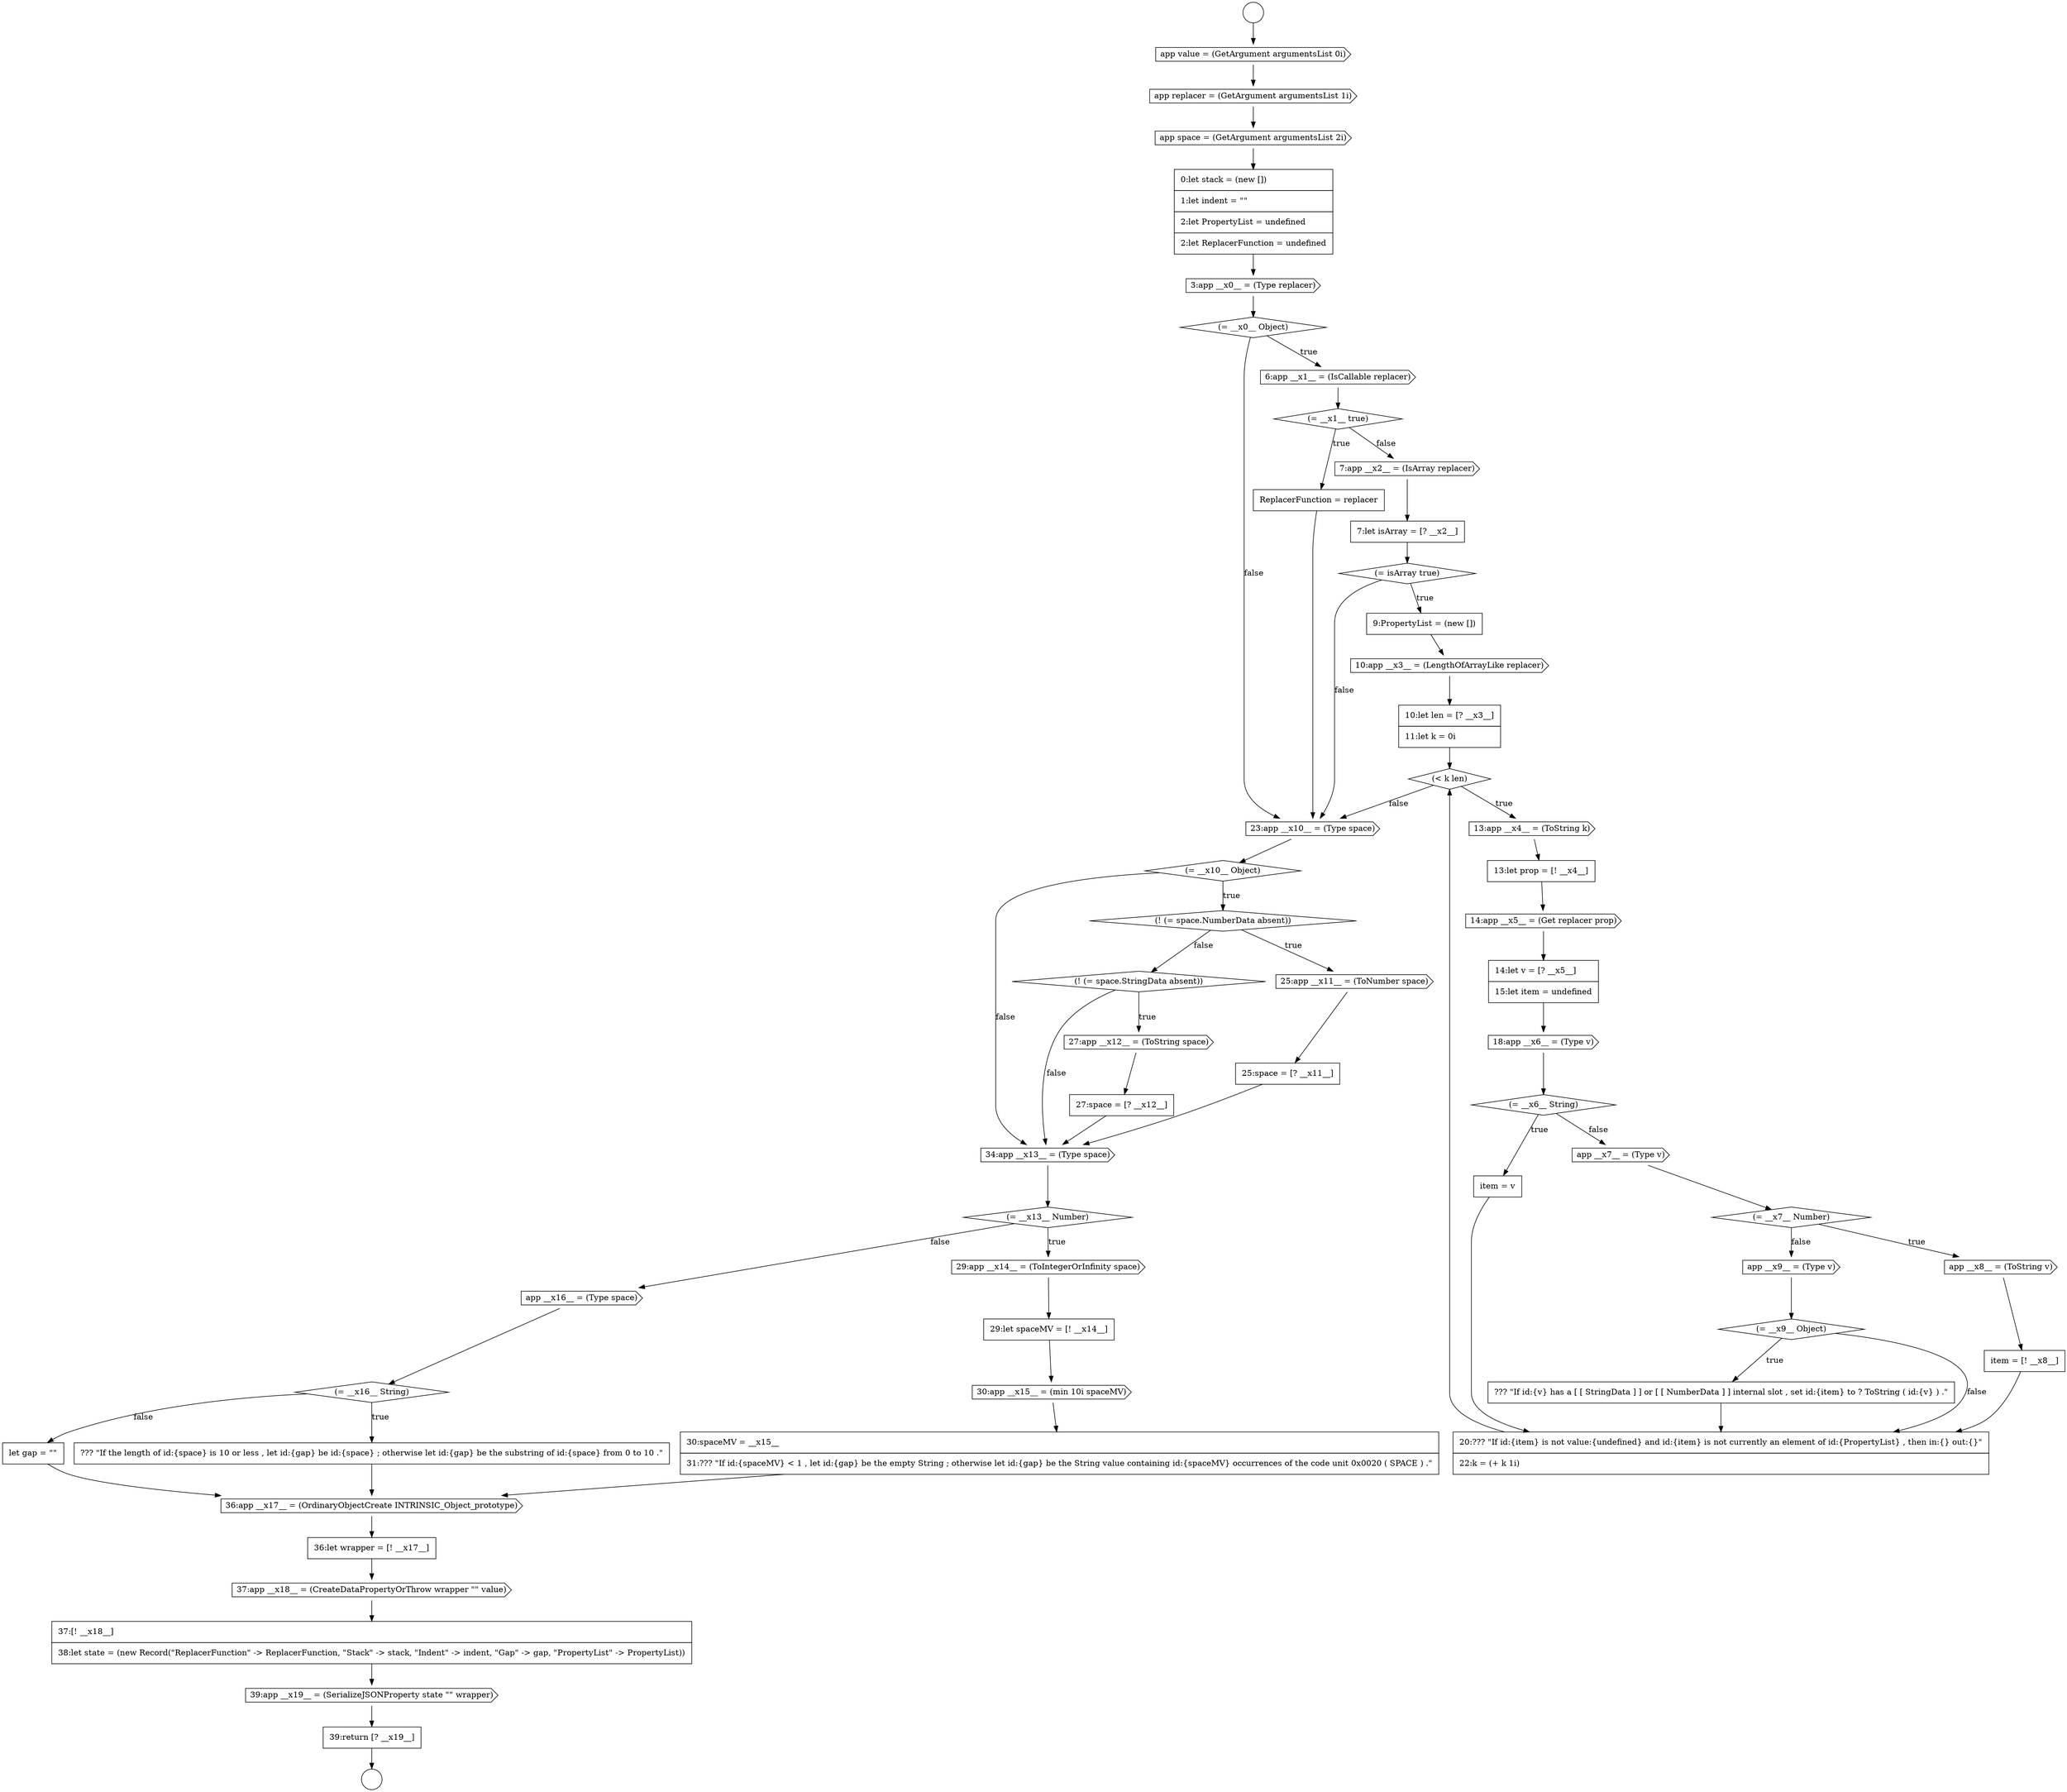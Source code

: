digraph {
  node18284 [shape=diamond, label=<<font color="black">(= __x10__ Object)</font>> color="black" fillcolor="white" style=filled]
  node18265 [shape=cds, label=<<font color="black">10:app __x3__ = (LengthOfArrayLike replacer)</font>> color="black" fillcolor="white" style=filled]
  node18269 [shape=none, margin=0, label=<<font color="black">
    <table border="0" cellborder="1" cellspacing="0" cellpadding="10">
      <tr><td align="left">13:let prop = [! __x4__]</td></tr>
    </table>
  </font>> color="black" fillcolor="white" style=filled]
  node18257 [shape=diamond, label=<<font color="black">(= __x0__ Object)</font>> color="black" fillcolor="white" style=filled]
  node18290 [shape=none, margin=0, label=<<font color="black">
    <table border="0" cellborder="1" cellspacing="0" cellpadding="10">
      <tr><td align="left">27:space = [? __x12__]</td></tr>
    </table>
  </font>> color="black" fillcolor="white" style=filled]
  node18271 [shape=none, margin=0, label=<<font color="black">
    <table border="0" cellborder="1" cellspacing="0" cellpadding="10">
      <tr><td align="left">14:let v = [? __x5__]</td></tr>
      <tr><td align="left">15:let item = undefined</td></tr>
    </table>
  </font>> color="black" fillcolor="white" style=filled]
  node18295 [shape=cds, label=<<font color="black">30:app __x15__ = (min 10i spaceMV)</font>> color="black" fillcolor="white" style=filled]
  node18285 [shape=diamond, label=<<font color="black">(! (= space.NumberData absent))</font>> color="black" fillcolor="white" style=filled]
  node18279 [shape=cds, label=<<font color="black">app __x9__ = (Type v)</font>> color="black" fillcolor="white" style=filled]
  node18272 [shape=cds, label=<<font color="black">18:app __x6__ = (Type v)</font>> color="black" fillcolor="white" style=filled]
  node18297 [shape=cds, label=<<font color="black">app __x16__ = (Type space)</font>> color="black" fillcolor="white" style=filled]
  node18304 [shape=none, margin=0, label=<<font color="black">
    <table border="0" cellborder="1" cellspacing="0" cellpadding="10">
      <tr><td align="left">37:[! __x18__]</td></tr>
      <tr><td align="left">38:let state = (new Record(&quot;ReplacerFunction&quot; -&gt; ReplacerFunction, &quot;Stack&quot; -&gt; stack, &quot;Indent&quot; -&gt; indent, &quot;Gap&quot; -&gt; gap, &quot;PropertyList&quot; -&gt; PropertyList))</td></tr>
    </table>
  </font>> color="black" fillcolor="white" style=filled]
  node18252 [shape=cds, label=<<font color="black">app value = (GetArgument argumentsList 0i)</font>> color="black" fillcolor="white" style=filled]
  node18292 [shape=diamond, label=<<font color="black">(= __x13__ Number)</font>> color="black" fillcolor="white" style=filled]
  node18264 [shape=none, margin=0, label=<<font color="black">
    <table border="0" cellborder="1" cellspacing="0" cellpadding="10">
      <tr><td align="left">9:PropertyList = (new [])</td></tr>
    </table>
  </font>> color="black" fillcolor="white" style=filled]
  node18273 [shape=diamond, label=<<font color="black">(= __x6__ String)</font>> color="black" fillcolor="white" style=filled]
  node18301 [shape=cds, label=<<font color="black">36:app __x17__ = (OrdinaryObjectCreate INTRINSIC_Object_prototype)</font>> color="black" fillcolor="white" style=filled]
  node18260 [shape=none, margin=0, label=<<font color="black">
    <table border="0" cellborder="1" cellspacing="0" cellpadding="10">
      <tr><td align="left">ReplacerFunction = replacer</td></tr>
    </table>
  </font>> color="black" fillcolor="white" style=filled]
  node18296 [shape=none, margin=0, label=<<font color="black">
    <table border="0" cellborder="1" cellspacing="0" cellpadding="10">
      <tr><td align="left">30:spaceMV = __x15__</td></tr>
      <tr><td align="left">31:??? &quot;If id:{spaceMV} &lt; 1 , let id:{gap} be the empty String ; otherwise let id:{gap} be the String value containing id:{spaceMV} occurrences of the code unit 0x0020 ( SPACE ) .&quot;</td></tr>
    </table>
  </font>> color="black" fillcolor="white" style=filled]
  node18286 [shape=cds, label=<<font color="black">25:app __x11__ = (ToNumber space)</font>> color="black" fillcolor="white" style=filled]
  node18261 [shape=cds, label=<<font color="black">7:app __x2__ = (IsArray replacer)</font>> color="black" fillcolor="white" style=filled]
  node18251 [shape=circle label=" " color="black" fillcolor="white" style=filled]
  node18300 [shape=none, margin=0, label=<<font color="black">
    <table border="0" cellborder="1" cellspacing="0" cellpadding="10">
      <tr><td align="left">let gap = &quot;&quot;</td></tr>
    </table>
  </font>> color="black" fillcolor="white" style=filled]
  node18283 [shape=cds, label=<<font color="black">23:app __x10__ = (Type space)</font>> color="black" fillcolor="white" style=filled]
  node18268 [shape=cds, label=<<font color="black">13:app __x4__ = (ToString k)</font>> color="black" fillcolor="white" style=filled]
  node18293 [shape=cds, label=<<font color="black">29:app __x14__ = (ToIntegerOrInfinity space)</font>> color="black" fillcolor="white" style=filled]
  node18303 [shape=cds, label=<<font color="black">37:app __x18__ = (CreateDataPropertyOrThrow wrapper &quot;&quot; value)</font>> color="black" fillcolor="white" style=filled]
  node18306 [shape=none, margin=0, label=<<font color="black">
    <table border="0" cellborder="1" cellspacing="0" cellpadding="10">
      <tr><td align="left">39:return [? __x19__]</td></tr>
    </table>
  </font>> color="black" fillcolor="white" style=filled]
  node18287 [shape=none, margin=0, label=<<font color="black">
    <table border="0" cellborder="1" cellspacing="0" cellpadding="10">
      <tr><td align="left">25:space = [? __x11__]</td></tr>
    </table>
  </font>> color="black" fillcolor="white" style=filled]
  node18289 [shape=cds, label=<<font color="black">27:app __x12__ = (ToString space)</font>> color="black" fillcolor="white" style=filled]
  node18274 [shape=none, margin=0, label=<<font color="black">
    <table border="0" cellborder="1" cellspacing="0" cellpadding="10">
      <tr><td align="left">item = v</td></tr>
    </table>
  </font>> color="black" fillcolor="white" style=filled]
  node18276 [shape=diamond, label=<<font color="black">(= __x7__ Number)</font>> color="black" fillcolor="white" style=filled]
  node18255 [shape=none, margin=0, label=<<font color="black">
    <table border="0" cellborder="1" cellspacing="0" cellpadding="10">
      <tr><td align="left">0:let stack = (new [])</td></tr>
      <tr><td align="left">1:let indent = &quot;&quot;</td></tr>
      <tr><td align="left">2:let PropertyList = undefined</td></tr>
      <tr><td align="left">2:let ReplacerFunction = undefined</td></tr>
    </table>
  </font>> color="black" fillcolor="white" style=filled]
  node18280 [shape=diamond, label=<<font color="black">(= __x9__ Object)</font>> color="black" fillcolor="white" style=filled]
  node18302 [shape=none, margin=0, label=<<font color="black">
    <table border="0" cellborder="1" cellspacing="0" cellpadding="10">
      <tr><td align="left">36:let wrapper = [! __x17__]</td></tr>
    </table>
  </font>> color="black" fillcolor="white" style=filled]
  node18262 [shape=none, margin=0, label=<<font color="black">
    <table border="0" cellborder="1" cellspacing="0" cellpadding="10">
      <tr><td align="left">7:let isArray = [? __x2__]</td></tr>
    </table>
  </font>> color="black" fillcolor="white" style=filled]
  node18267 [shape=diamond, label=<<font color="black">(&lt; k len)</font>> color="black" fillcolor="white" style=filled]
  node18299 [shape=none, margin=0, label=<<font color="black">
    <table border="0" cellborder="1" cellspacing="0" cellpadding="10">
      <tr><td align="left">??? &quot;If the length of id:{space} is 10 or less , let id:{gap} be id:{space} ; otherwise let id:{gap} be the substring of id:{space} from 0 to 10 .&quot;</td></tr>
    </table>
  </font>> color="black" fillcolor="white" style=filled]
  node18250 [shape=circle label=" " color="black" fillcolor="white" style=filled]
  node18282 [shape=none, margin=0, label=<<font color="black">
    <table border="0" cellborder="1" cellspacing="0" cellpadding="10">
      <tr><td align="left">20:??? &quot;If id:{item} is not value:{undefined} and id:{item} is not currently an element of id:{PropertyList} , then in:{} out:{}&quot;</td></tr>
      <tr><td align="left">22:k = (+ k 1i)</td></tr>
    </table>
  </font>> color="black" fillcolor="white" style=filled]
  node18277 [shape=cds, label=<<font color="black">app __x8__ = (ToString v)</font>> color="black" fillcolor="white" style=filled]
  node18270 [shape=cds, label=<<font color="black">14:app __x5__ = (Get replacer prop)</font>> color="black" fillcolor="white" style=filled]
  node18254 [shape=cds, label=<<font color="black">app space = (GetArgument argumentsList 2i)</font>> color="black" fillcolor="white" style=filled]
  node18294 [shape=none, margin=0, label=<<font color="black">
    <table border="0" cellborder="1" cellspacing="0" cellpadding="10">
      <tr><td align="left">29:let spaceMV = [! __x14__]</td></tr>
    </table>
  </font>> color="black" fillcolor="white" style=filled]
  node18275 [shape=cds, label=<<font color="black">app __x7__ = (Type v)</font>> color="black" fillcolor="white" style=filled]
  node18258 [shape=cds, label=<<font color="black">6:app __x1__ = (IsCallable replacer)</font>> color="black" fillcolor="white" style=filled]
  node18256 [shape=cds, label=<<font color="black">3:app __x0__ = (Type replacer)</font>> color="black" fillcolor="white" style=filled]
  node18281 [shape=none, margin=0, label=<<font color="black">
    <table border="0" cellborder="1" cellspacing="0" cellpadding="10">
      <tr><td align="left">??? &quot;If id:{v} has a [ [ StringData ] ] or [ [ NumberData ] ] internal slot , set id:{item} to ? ToString ( id:{v} ) .&quot;</td></tr>
    </table>
  </font>> color="black" fillcolor="white" style=filled]
  node18266 [shape=none, margin=0, label=<<font color="black">
    <table border="0" cellborder="1" cellspacing="0" cellpadding="10">
      <tr><td align="left">10:let len = [? __x3__]</td></tr>
      <tr><td align="left">11:let k = 0i</td></tr>
    </table>
  </font>> color="black" fillcolor="white" style=filled]
  node18298 [shape=diamond, label=<<font color="black">(= __x16__ String)</font>> color="black" fillcolor="white" style=filled]
  node18305 [shape=cds, label=<<font color="black">39:app __x19__ = (SerializeJSONProperty state &quot;&quot; wrapper)</font>> color="black" fillcolor="white" style=filled]
  node18288 [shape=diamond, label=<<font color="black">(! (= space.StringData absent))</font>> color="black" fillcolor="white" style=filled]
  node18263 [shape=diamond, label=<<font color="black">(= isArray true)</font>> color="black" fillcolor="white" style=filled]
  node18253 [shape=cds, label=<<font color="black">app replacer = (GetArgument argumentsList 1i)</font>> color="black" fillcolor="white" style=filled]
  node18278 [shape=none, margin=0, label=<<font color="black">
    <table border="0" cellborder="1" cellspacing="0" cellpadding="10">
      <tr><td align="left">item = [! __x8__]</td></tr>
    </table>
  </font>> color="black" fillcolor="white" style=filled]
  node18291 [shape=cds, label=<<font color="black">34:app __x13__ = (Type space)</font>> color="black" fillcolor="white" style=filled]
  node18259 [shape=diamond, label=<<font color="black">(= __x1__ true)</font>> color="black" fillcolor="white" style=filled]
  node18302 -> node18303 [ color="black"]
  node18282 -> node18267 [ color="black"]
  node18294 -> node18295 [ color="black"]
  node18305 -> node18306 [ color="black"]
  node18267 -> node18268 [label=<<font color="black">true</font>> color="black"]
  node18267 -> node18283 [label=<<font color="black">false</font>> color="black"]
  node18250 -> node18252 [ color="black"]
  node18299 -> node18301 [ color="black"]
  node18301 -> node18302 [ color="black"]
  node18271 -> node18272 [ color="black"]
  node18285 -> node18286 [label=<<font color="black">true</font>> color="black"]
  node18285 -> node18288 [label=<<font color="black">false</font>> color="black"]
  node18280 -> node18281 [label=<<font color="black">true</font>> color="black"]
  node18280 -> node18282 [label=<<font color="black">false</font>> color="black"]
  node18257 -> node18258 [label=<<font color="black">true</font>> color="black"]
  node18257 -> node18283 [label=<<font color="black">false</font>> color="black"]
  node18290 -> node18291 [ color="black"]
  node18279 -> node18280 [ color="black"]
  node18289 -> node18290 [ color="black"]
  node18287 -> node18291 [ color="black"]
  node18293 -> node18294 [ color="black"]
  node18255 -> node18256 [ color="black"]
  node18284 -> node18285 [label=<<font color="black">true</font>> color="black"]
  node18284 -> node18291 [label=<<font color="black">false</font>> color="black"]
  node18259 -> node18260 [label=<<font color="black">true</font>> color="black"]
  node18259 -> node18261 [label=<<font color="black">false</font>> color="black"]
  node18283 -> node18284 [ color="black"]
  node18252 -> node18253 [ color="black"]
  node18263 -> node18264 [label=<<font color="black">true</font>> color="black"]
  node18263 -> node18283 [label=<<font color="black">false</font>> color="black"]
  node18298 -> node18299 [label=<<font color="black">true</font>> color="black"]
  node18298 -> node18300 [label=<<font color="black">false</font>> color="black"]
  node18264 -> node18265 [ color="black"]
  node18286 -> node18287 [ color="black"]
  node18291 -> node18292 [ color="black"]
  node18276 -> node18277 [label=<<font color="black">true</font>> color="black"]
  node18276 -> node18279 [label=<<font color="black">false</font>> color="black"]
  node18262 -> node18263 [ color="black"]
  node18295 -> node18296 [ color="black"]
  node18292 -> node18293 [label=<<font color="black">true</font>> color="black"]
  node18292 -> node18297 [label=<<font color="black">false</font>> color="black"]
  node18300 -> node18301 [ color="black"]
  node18281 -> node18282 [ color="black"]
  node18272 -> node18273 [ color="black"]
  node18296 -> node18301 [ color="black"]
  node18256 -> node18257 [ color="black"]
  node18273 -> node18274 [label=<<font color="black">true</font>> color="black"]
  node18273 -> node18275 [label=<<font color="black">false</font>> color="black"]
  node18268 -> node18269 [ color="black"]
  node18260 -> node18283 [ color="black"]
  node18277 -> node18278 [ color="black"]
  node18288 -> node18289 [label=<<font color="black">true</font>> color="black"]
  node18288 -> node18291 [label=<<font color="black">false</font>> color="black"]
  node18278 -> node18282 [ color="black"]
  node18261 -> node18262 [ color="black"]
  node18253 -> node18254 [ color="black"]
  node18266 -> node18267 [ color="black"]
  node18304 -> node18305 [ color="black"]
  node18297 -> node18298 [ color="black"]
  node18275 -> node18276 [ color="black"]
  node18306 -> node18251 [ color="black"]
  node18269 -> node18270 [ color="black"]
  node18258 -> node18259 [ color="black"]
  node18274 -> node18282 [ color="black"]
  node18303 -> node18304 [ color="black"]
  node18270 -> node18271 [ color="black"]
  node18254 -> node18255 [ color="black"]
  node18265 -> node18266 [ color="black"]
}
